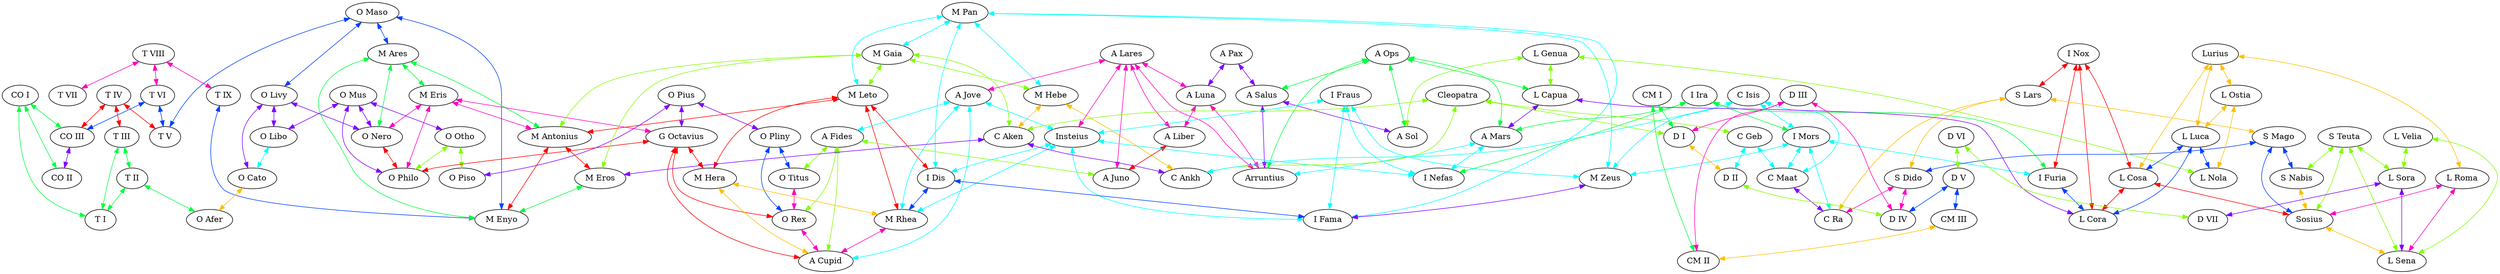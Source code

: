 graph x {
"CO I" [pos="3.70833333333333,-0.694444444444444",label="CO I"]
"CO II" [pos="4.36111111111111,-0.694444444444444",label="CO II"]
"CO III" [pos="4.06944444444444,-1.25",label="CO III"]
"T I" [pos="3.16666666666667,-0.888888888888889",label="T I"]
"T II" [pos="2.88888888888889,-1.15277777777778",label="T II"]
"T III" [pos="3.19444444444444,-1.41666666666667",label="T III"]
"T IV" [pos="3.55555555555556,-1.51388888888889",label="T IV"]
"T V" [pos="3.56944444444444,-2.04166666666667",label="T V"]
"T VI" [pos="3.93055555555556,-2",label="T VI"]
"T VII" [pos="4.41666666666667,-2.11111111111111",label="T VII"]
"T VIII" [pos="4.11111111111111,-2.52777777777778",label="T VIII"]
"T IX" [pos="3.75,-2.66666666666667",label="T IX"]
"O Afer" [pos="2.09722222222222,-1.40277777777778",label="O Afer"]
"O Cato" [pos="2.09722222222222,-1.76388888888889",label="O Cato"]
"O Libo" [pos="1.51388888888889,-2.125",label="O Libo"]
"O Livy" [pos="2.09722222222222,-2.125",label="O Livy"]
"O Maso" [pos="2.97222222222222,-2.30555555555556",label="O Maso"]
"O Mus" [pos="1.22222222222222,-2.66666666666667",label="O Mus"]
"O Nero" [pos="1.80555555555556,-2.66666666666667",label="O Nero"]
"O Otho" [pos="0.638888888888889,-3.02777777777778",label="O Otho"]
"O Philo" [pos="1.22222222222222,-3.02777777777778",label="O Philo"]
"O Piso" [pos="0.347222222222222,-3.56944444444444",label="O Piso"]
"O Pius" [pos="0.638888888888889,-3.75",label="O Pius"]
"G Octavius" [pos="1.51388888888889,-3.93055555555556",label="G Octavius"]
"O Pliny" [pos="0.347222222222222,-4.29166666666667",label="O Pliny"]
"O Rex" [pos="0.930555555555556,-4.29166666666667",label="O Rex"]
"O Titus" [pos="0.347222222222222,-4.65277777777778",label="O Titus"]
"M Ares" [pos="2.68055555555556,-2.48611111111111",label="M Ares"]
"M Enyo" [pos="3.26388888888889,-2.84722222222222",label="M Enyo"]
"M Eris" [pos="2.09722222222222,-2.84722222222222",label="M Eris"]
"M Antonius" [pos="2.68055555555556,-3.55555555555556",label="M Antonius"]
"M Eros" [pos="3.55555555555556,-3.38888888888889",label="M Eros"]
"M Gaia" [pos="3.26388888888889,-3.56944444444444",label="M Gaia"]
"M Hera" [pos="2.09722222222222,-3.93055555555556",label="M Hera"]
"M Hebe" [pos="3.55555555555556,-4.11111111111111",label="M Hebe"]
"M Leto" [pos="2.68055555555556,-3.93055555555556",label="M Leto"]
"M Pan" [pos="3.26388888888889,-4.29166666666667",label="M Pan"]
"M Rhea" [pos="2.09722222222222,-4.29166666666667",label="M Rhea"]
"M Zeus" [pos="3.55555555555556,-4.83333333333333",label="M Zeus"]
"A Cupid" [pos="1.22222222222222,-4.47222222222222",label="A Cupid"]
"A Fides" [pos="0.638888888888889,-4.83333333333333",label="A Fides"]
"A Jove" [pos="1.22222222222222,-4.83333333333333",label="A Jove"]
"A Juno" [pos="0.347222222222222,-5.375",label="A Juno"]
"A Lares" [pos="0.930555555555556,-5.375",label="A Lares"]
"A Liber" [pos="0.347222222222222,-5.73611111111111",label="A Liber"]
"A Luna" [pos="0.638888888888889,-5.91666666666667",label="A Luna"]
"Arruntius" [pos="1.51388888888889,-6.09722222222222",label="Arruntius"]
"A Mars" [pos="2.38888888888889,-5.91666666666667",label="A Mars"]
"A Ops" [pos="1.80555555555556,-6.27777777777778",label="A Ops"]
"A Pax" [pos="0.638888888888889,-6.27777777777778",label="A Pax"]
"A Salus" [pos="1.22222222222222,-6.63888888888889",label="A Salus"]
"A Sol" [pos="1.51388888888889,-6.81944444444444",label="A Sol"]
"Insteius" [pos="2.09722222222222,-5.375",label="Insteius"]
"I Dis" [pos="2.68055555555556,-4.29166666666667",label="I Dis"]
"I Fama" [pos="2.97222222222222,-4.47222222222222",label="I Fama"]
"I Fraus" [pos="2.97222222222222,-4.83333333333333",label="I Fraus"]
"I Nefas" [pos="2.97222222222222,-5.19444444444444",label="I Nefas"]
"I Mors" [pos="3.84722222222222,-5.01388888888889",label="I Mors"]
"I Ira" [pos="3.26388888888889,-5.375",label="I Ira"]
"I Furia" [pos="3.55555555555556,-5.55555555555556",label="I Furia"]
"I Nox" [pos="3.84722222222222,-5.73611111111111",label="I Nox"]
"C Aken" [pos="3.84722222222222,-3.93055555555556",label="C Aken"]
"Cleopatra" [pos="4.72222222222222,-4.11111111111111",label="Cleopatra"]
"C Ankh" [pos="4.13888888888889,-4.11111111111111",label="C Ankh"]
"C Isis" [pos="4.13888888888889,-4.47222222222222",label="C Isis"]
"C Maat" [pos="4.43055555555556,-4.65277777777778",label="C Maat"]
"C Geb" [pos="5.01388888888889,-4.29166666666667",label="C Geb"]
"C Ra" [pos="4.43055555555556,-5.01388888888889",label="C Ra"]
"S Dido" [pos="5.01388888888889,-5.01388888888889",label="S Dido"]
"S Lars" [pos="4.43055555555556,-5.375",label="S Lars"]
"S Mago" [pos="4.43055555555556,-5.73611111111111",label="S Mago"]
"S Nabis" [pos="5.30555555555556,-5.91666666666667",label="S Nabis"]
"S Teuta" [pos="5.59722222222222,-6.45833333333333",label="S Teuta"]
"Sosius" [pos="4.72222222222222,-6.63888888888889",label="Sosius"]
"L Capua" [pos="2.38888888888889,-6.29166666666667",label="L Capua"]
"L Cora" [pos="2.97222222222222,-6.29166666666667",label="L Cora"]
"L Cosa" [pos="3.55555555555556,-6.27777777777778",label="L Cosa"]
"L Genua" [pos="2.09722222222222,-6.81944444444444",label="L Genua"]
"L Luca" [pos="2.97222222222222,-6.63888888888889",label="L Luca"]
"L Nola" [pos="2.38888888888889,-7",label="L Nola"]
"L Ostia" [pos="2.97222222222222,-7",label="L Ostia"]
"Lurius" [pos="3.84722222222222,-7.18055555555556",label="Lurius"]
"L Roma" [pos="4.43055555555556,-7.18055555555556",label="L Roma"]
"L Sena" [pos="5.30555555555556,-6.63888888888889",label="L Sena"]
"L Sora" [pos="5.58333333333333,-6.81944444444444",label="L Sora"]
"L Velia" [pos="5.30555555555556,-7",label="L Velia"]
"D I" [pos="5.45833333333333,-4.125",label="D I"]
"D II" [pos="5.34722222222222,-4.65277777777778",label="D II"]
"D III" [pos="5.77777777777778,-4.65277777777778",label="D III"]
"D IV" [pos="5.55555555555556,-5.18055555555556",label="D IV"]
"D V" [pos="5.90277777777778,-5.51388888888889",label="D V"]
"D VI" [pos="6.23611111111111,-5.875",label="D VI"]
"D VII" [pos="6.30555555555556,-6.40277777777778",label="D VII"]
"CM I" [pos="5.97222222222222,-3.73611111111111",label="CM I"]
"CM II" [pos="6.30555555555556,-4.29166666666667",label="CM II"]
"CM III" [pos="6.375,-4.84722222222222",label="CM III"]
"Lurius" -- "L Luca" [dir="both",color="0.125,1,1"]
"Lurius" -- "L Roma" [dir="both",color="0.125,1,1"]
"Lurius" -- "L Cosa" [dir="both",color="0.125,1,1"]
"Lurius" -- "L Ostia" [dir="both",color="0.125,1,1"]
"Cleopatra" -- "C Ankh" [dir="both",color="0.25,1,1"]
"Cleopatra" -- "C Geb" [dir="both",color="0.25,1,1"]
"Cleopatra" -- "D I" [dir="both",color="0.25,1,1"]
"Cleopatra" -- "C Aken" [dir="both",color="0.25,1,1"]
"A Ops" -- "A Sol" [dir="both",color="0.375,1,1"]
"A Ops" -- "A Salus" [dir="both",color="0.375,1,1"]
"A Ops" -- "A Mars" [dir="both",color="0.375,1,1"]
"A Ops" -- "L Capua" [dir="both",color="0.375,1,1"]
"A Ops" -- "Arruntius" [dir="both",color="0.375,1,1"]
"M Pan" -- "I Fama" [dir="both",color="0.5,1,1"]
"M Pan" -- "M Zeus" [dir="both",color="0.5,1,1"]
"M Pan" -- "M Hebe" [dir="both",color="0.5,1,1"]
"M Pan" -- "M Leto" [dir="both",color="0.5,1,1"]
"M Pan" -- "M Gaia" [dir="both",color="0.5,1,1"]
"M Pan" -- "I Dis" [dir="both",color="0.5,1,1"]
"O Maso" -- "O Livy" [dir="both",color="0.625,1,1"]
"O Maso" -- "M Enyo" [dir="both",color="0.625,1,1"]
"O Maso" -- "T V" [dir="both",color="0.625,1,1"]
"O Maso" -- "M Ares" [dir="both",color="0.625,1,1"]
"A Pax" -- "A Salus" [dir="both",color="0.75,1,1"]
"A Pax" -- "A Luna" [dir="both",color="0.75,1,1"]
"L Roma" -- "L Sena" [dir="both",color="0.875,1,1"]
"L Roma" -- "Sosius" [dir="both",color="0.875,1,1"]
"T IV" -- "T III" [dir="both",color="1,1,1"]
"T IV" -- "T V" [dir="both",color="1,1,1"]
"T IV" -- "CO III" [dir="both",color="1,1,1"]
"L Ostia" -- "L Luca" [dir="both",color="0.125,1,1"]
"L Ostia" -- "L Nola" [dir="both",color="0.125,1,1"]
"L Genua" -- "A Sol" [dir="both",color="0.25,1,1"]
"L Genua" -- "L Capua" [dir="both",color="0.25,1,1"]
"L Genua" -- "L Nola" [dir="both",color="0.25,1,1"]
"CM I" -- "CM II" [dir="both",color="0.375,1,1"]
"CM I" -- "D I" [dir="both",color="0.375,1,1"]
"C Isis" -- "C Ankh" [dir="both",color="0.5,1,1"]
"C Isis" -- "M Zeus" [dir="both",color="0.5,1,1"]
"C Isis" -- "C Maat" [dir="both",color="0.5,1,1"]
"C Isis" -- "I Mors" [dir="both",color="0.5,1,1"]
"L Luca" -- "L Cora" [dir="both",color="0.625,1,1"]
"L Luca" -- "L Cosa" [dir="both",color="0.625,1,1"]
"L Luca" -- "L Nola" [dir="both",color="0.625,1,1"]
"O Pius" -- "G Octavius" [dir="both",color="0.75,1,1"]
"O Pius" -- "O Pliny" [dir="both",color="0.75,1,1"]
"O Pius" -- "O Piso" [dir="both",color="0.75,1,1"]
"T VIII" -- "T IX" [dir="both",color="0.875,1,1"]
"T VIII" -- "T VI" [dir="both",color="0.875,1,1"]
"T VIII" -- "T VII" [dir="both",color="0.875,1,1"]
"I Nox" -- "L Cora" [dir="both",color="1,1,1"]
"I Nox" -- "L Cosa" [dir="both",color="1,1,1"]
"I Nox" -- "S Lars" [dir="both",color="1,1,1"]
"I Nox" -- "I Furia" [dir="both",color="1,1,1"]
"S Lars" -- "S Dido" [dir="both",color="0.125,1,1"]
"S Lars" -- "C Ra" [dir="both",color="0.125,1,1"]
"S Lars" -- "S Mago" [dir="both",color="0.125,1,1"]
"D VI" -- "D V" [dir="both",color="0.25,1,1"]
"D VI" -- "D VII" [dir="both",color="0.25,1,1"]
"CO I" -- "T I" [dir="both",color="0.375,1,1"]
"CO I" -- "CO III" [dir="both",color="0.375,1,1"]
"CO I" -- "CO II" [dir="both",color="0.375,1,1"]
"I Fraus" -- "I Fama" [dir="both",color="0.5,1,1"]
"I Fraus" -- "Insteius" [dir="both",color="0.5,1,1"]
"I Fraus" -- "I Nefas" [dir="both",color="0.5,1,1"]
"I Fraus" -- "M Zeus" [dir="both",color="0.5,1,1"]
"D V" -- "D IV" [dir="both",color="0.625,1,1"]
"D V" -- "CM III" [dir="both",color="0.625,1,1"]
"O Mus" -- "O Philo" [dir="both",color="0.75,1,1"]
"O Mus" -- "O Otho" [dir="both",color="0.75,1,1"]
"O Mus" -- "O Nero" [dir="both",color="0.75,1,1"]
"O Mus" -- "O Libo" [dir="both",color="0.75,1,1"]
"A Lares" -- "Insteius" [dir="both",color="0.875,1,1"]
"A Lares" -- "A Luna" [dir="both",color="0.875,1,1"]
"A Lares" -- "A Liber" [dir="both",color="0.875,1,1"]
"A Lares" -- "A Jove" [dir="both",color="0.875,1,1"]
"A Lares" -- "A Juno" [dir="both",color="0.875,1,1"]
"A Lares" -- "Arruntius" [dir="both",color="0.875,1,1"]
"L Cosa" -- "L Cora" [dir="both",color="1,1,1"]
"L Cosa" -- "Sosius" [dir="both",color="1,1,1"]
"CM III" -- "CM II" [dir="both",color="0.125,1,1"]
"M Gaia" -- "M Antonius" [dir="both",color="0.25,1,1"]
"M Gaia" -- "M Hebe" [dir="both",color="0.25,1,1"]
"M Gaia" -- "M Leto" [dir="both",color="0.25,1,1"]
"M Gaia" -- "M Eros" [dir="both",color="0.25,1,1"]
"M Gaia" -- "C Aken" [dir="both",color="0.25,1,1"]
"M Ares" -- "M Eris" [dir="both",color="0.375,1,1"]
"M Ares" -- "M Antonius" [dir="both",color="0.375,1,1"]
"M Ares" -- "M Enyo" [dir="both",color="0.375,1,1"]
"M Ares" -- "O Nero" [dir="both",color="0.375,1,1"]
"A Jove" -- "Insteius" [dir="both",color="0.5,1,1"]
"A Jove" -- "M Rhea" [dir="both",color="0.5,1,1"]
"A Jove" -- "A Fides" [dir="both",color="0.5,1,1"]
"A Jove" -- "A Cupid" [dir="both",color="0.5,1,1"]
"O Pliny" -- "O Titus" [dir="both",color="0.625,1,1"]
"O Pliny" -- "O Rex" [dir="both",color="0.625,1,1"]
"L Capua" -- "L Cora" [dir="both",color="0.75,1,1"]
"L Capua" -- "A Mars" [dir="both",color="0.75,1,1"]
"D III" -- "CM II" [dir="both",color="0.875,1,1"]
"D III" -- "D I" [dir="both",color="0.875,1,1"]
"D III" -- "D IV" [dir="both",color="0.875,1,1"]
"M Leto" -- "M Rhea" [dir="both",color="1,1,1"]
"M Leto" -- "M Hera" [dir="both",color="1,1,1"]
"M Leto" -- "M Antonius" [dir="both",color="1,1,1"]
"M Leto" -- "I Dis" [dir="both",color="1,1,1"]
"M Hebe" -- "C Ankh" [dir="both",color="0.125,1,1"]
"M Hebe" -- "C Aken" [dir="both",color="0.125,1,1"]
"O Otho" -- "O Philo" [dir="both",color="0.25,1,1"]
"O Otho" -- "O Piso" [dir="both",color="0.25,1,1"]
"Insteius" -- "I Fama" [dir="both",color="0.5,1,1"]
"Insteius" -- "M Rhea" [dir="both",color="0.5,1,1"]
"Insteius" -- "I Nefas" [dir="both",color="0.5,1,1"]
"Insteius" -- "I Dis" [dir="both",color="0.5,1,1"]
"S Mago" -- "S Dido" [dir="both",color="0.625,1,1"]
"S Mago" -- "S Nabis" [dir="both",color="0.625,1,1"]
"S Mago" -- "Sosius" [dir="both",color="0.625,1,1"]
"O Livy" -- "O Cato" [dir="both",color="0.75,1,1"]
"O Livy" -- "O Nero" [dir="both",color="0.75,1,1"]
"O Livy" -- "O Libo" [dir="both",color="0.75,1,1"]
"M Eris" -- "G Octavius" [dir="both",color="0.875,1,1"]
"M Eris" -- "O Philo" [dir="both",color="0.875,1,1"]
"M Eris" -- "M Antonius" [dir="both",color="0.875,1,1"]
"M Eris" -- "O Nero" [dir="both",color="0.875,1,1"]
"G Octavius" -- "M Hera" [dir="both",color="1,1,1"]
"G Octavius" -- "A Cupid" [dir="both",color="1,1,1"]
"G Octavius" -- "O Philo" [dir="both",color="1,1,1"]
"G Octavius" -- "O Rex" [dir="both",color="1,1,1"]
"D I" -- "D II" [dir="both",color="0.125,1,1"]
"S Teuta" -- "S Nabis" [dir="both",color="0.25,1,1"]
"S Teuta" -- "L Sena" [dir="both",color="0.25,1,1"]
"S Teuta" -- "L Sora" [dir="both",color="0.25,1,1"]
"S Teuta" -- "Sosius" [dir="both",color="0.25,1,1"]
"I Ira" -- "A Mars" [dir="both",color="0.375,1,1"]
"I Ira" -- "I Nefas" [dir="both",color="0.375,1,1"]
"I Ira" -- "I Mors" [dir="both",color="0.375,1,1"]
"I Ira" -- "I Furia" [dir="both",color="0.375,1,1"]
"I Mors" -- "C Ra" [dir="both",color="0.5,1,1"]
"I Mors" -- "M Zeus" [dir="both",color="0.5,1,1"]
"I Mors" -- "C Maat" [dir="both",color="0.5,1,1"]
"I Mors" -- "I Furia" [dir="both",color="0.5,1,1"]
"I Dis" -- "I Fama" [dir="both",color="0.625,1,1"]
"I Dis" -- "M Rhea" [dir="both",color="0.625,1,1"]
"A Salus" -- "A Sol" [dir="both",color="0.75,1,1"]
"A Salus" -- "Arruntius" [dir="both",color="0.75,1,1"]
"A Luna" -- "A Liber" [dir="both",color="0.875,1,1"]
"A Luna" -- "Arruntius" [dir="both",color="0.875,1,1"]
"A Liber" -- "A Juno" [dir="both",color="1,1,1"]
"M Hera" -- "M Rhea" [dir="both",color="0.125,1,1"]
"M Hera" -- "A Cupid" [dir="both",color="0.125,1,1"]
"L Velia" -- "L Sena" [dir="both",color="0.25,1,1"]
"L Velia" -- "L Sora" [dir="both",color="0.25,1,1"]
"A Mars" -- "I Nefas" [dir="both",color="0.5,1,1"]
"A Mars" -- "Arruntius" [dir="both",color="0.5,1,1"]
"T IX" -- "M Enyo" [dir="both",color="0.625,1,1"]
"L Sora" -- "L Sena" [dir="both",color="0.75,1,1"]
"L Sora" -- "D VII" [dir="both",color="0.75,1,1"]
"S Nabis" -- "Sosius" [dir="both",color="0.125,1,1"]
"A Fides" -- "A Juno" [dir="both",color="0.25,1,1"]
"A Fides" -- "A Cupid" [dir="both",color="0.25,1,1"]
"A Fides" -- "O Rex" [dir="both",color="0.25,1,1"]
"A Fides" -- "O Titus" [dir="both",color="0.25,1,1"]
"T III" -- "T II" [dir="both",color="0.375,1,1"]
"T III" -- "T I" [dir="both",color="0.375,1,1"]
"C Geb" -- "D II" [dir="both",color="0.5,1,1"]
"C Geb" -- "C Maat" [dir="both",color="0.5,1,1"]
"T VI" -- "T V" [dir="both",color="0.625,1,1"]
"T VI" -- "CO III" [dir="both",color="0.625,1,1"]
"CO III" -- "CO II" [dir="both",color="0.75,1,1"]
"S Dido" -- "C Ra" [dir="both",color="0.875,1,1"]
"S Dido" -- "D IV" [dir="both",color="0.875,1,1"]
"D II" -- "D IV" [dir="both",color="0.25,1,1"]
"T II" -- "O Afer" [dir="both",color="0.375,1,1"]
"T II" -- "T I" [dir="both",color="0.375,1,1"]
"O Libo" -- "O Cato" [dir="both",color="0.5,1,1"]
"I Furia" -- "L Cora" [dir="both",color="0.625,1,1"]
"C Aken" -- "C Ankh" [dir="both",color="0.75,1,1"]
"C Aken" -- "M Eros" [dir="both",color="0.75,1,1"]
"M Rhea" -- "A Cupid" [dir="both",color="0.875,1,1"]
"M Antonius" -- "M Enyo" [dir="both",color="1,1,1"]
"M Antonius" -- "M Eros" [dir="both",color="1,1,1"]
"Sosius" -- "L Sena" [dir="both",color="0.125,1,1"]
"M Eros" -- "M Enyo" [dir="both",color="0.375,1,1"]
"C Maat" -- "C Ra" [dir="both",color="0.75,1,1"]
"O Titus" -- "O Rex" [dir="both",color="0.875,1,1"]
"O Nero" -- "O Philo" [dir="both",color="1,1,1"]
"O Cato" -- "O Afer" [dir="both",color="0.125,1,1"]
"M Zeus" -- "I Fama" [dir="both",color="0.75,1,1"]
"O Rex" -- "A Cupid" [dir="both",color="0.875,1,1"]
}
